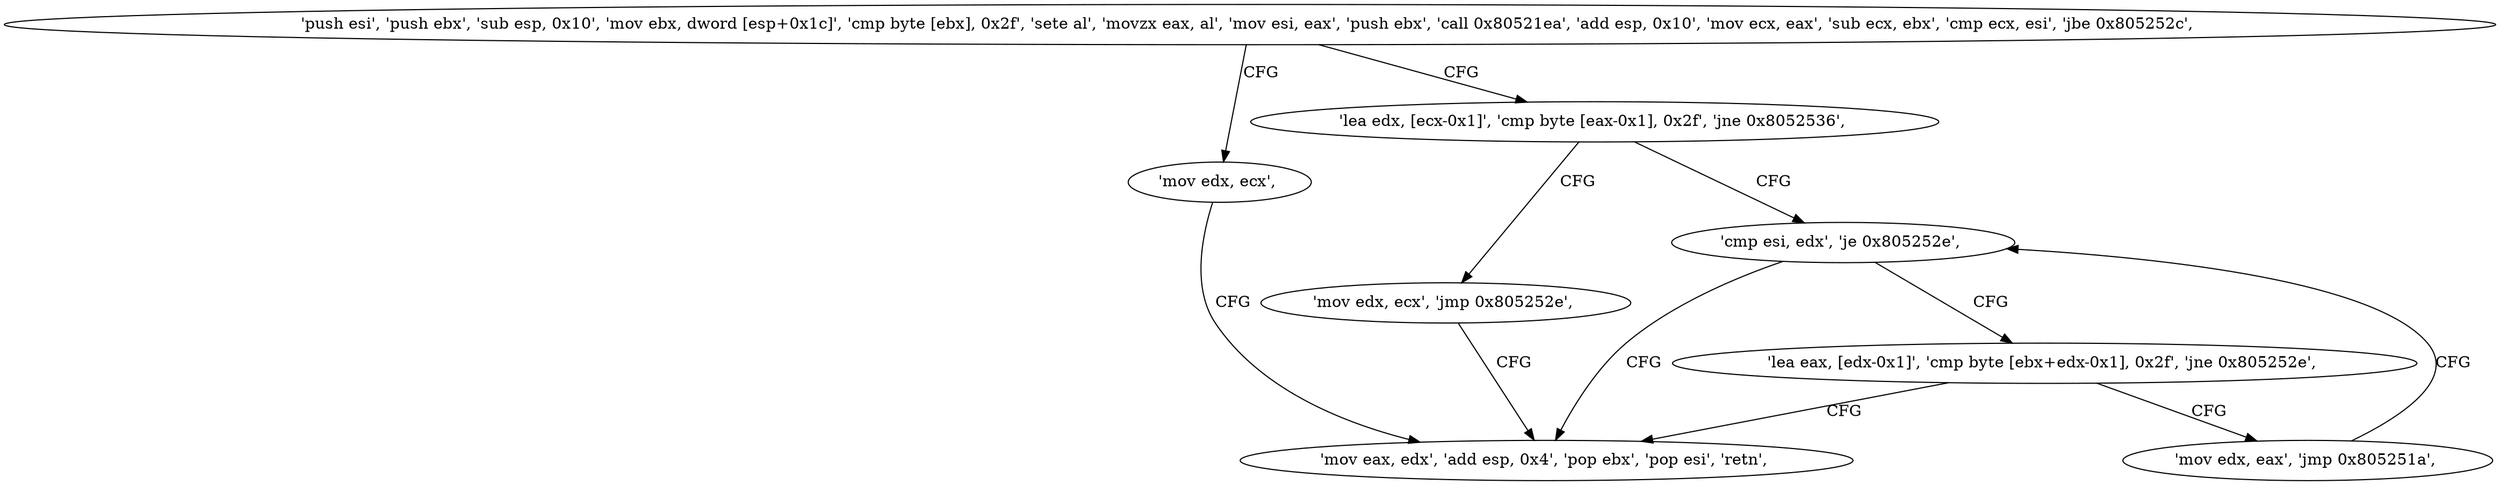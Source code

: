 digraph "func" {
"134554860" [label = "'push esi', 'push ebx', 'sub esp, 0x10', 'mov ebx, dword [esp+0x1c]', 'cmp byte [ebx], 0x2f', 'sete al', 'movzx eax, al', 'mov esi, eax', 'push ebx', 'call 0x80521ea', 'add esp, 0x10', 'mov ecx, eax', 'sub ecx, ebx', 'cmp ecx, esi', 'jbe 0x805252c', " ]
"134554924" [label = "'mov edx, ecx', " ]
"134554897" [label = "'lea edx, [ecx-0x1]', 'cmp byte [eax-0x1], 0x2f', 'jne 0x8052536', " ]
"134554926" [label = "'mov eax, edx', 'add esp, 0x4', 'pop ebx', 'pop esi', 'retn', " ]
"134554934" [label = "'mov edx, ecx', 'jmp 0x805252e', " ]
"134554906" [label = "'cmp esi, edx', 'je 0x805252e', " ]
"134554910" [label = "'lea eax, [edx-0x1]', 'cmp byte [ebx+edx-0x1], 0x2f', 'jne 0x805252e', " ]
"134554920" [label = "'mov edx, eax', 'jmp 0x805251a', " ]
"134554860" -> "134554924" [ label = "CFG" ]
"134554860" -> "134554897" [ label = "CFG" ]
"134554924" -> "134554926" [ label = "CFG" ]
"134554897" -> "134554934" [ label = "CFG" ]
"134554897" -> "134554906" [ label = "CFG" ]
"134554934" -> "134554926" [ label = "CFG" ]
"134554906" -> "134554926" [ label = "CFG" ]
"134554906" -> "134554910" [ label = "CFG" ]
"134554910" -> "134554926" [ label = "CFG" ]
"134554910" -> "134554920" [ label = "CFG" ]
"134554920" -> "134554906" [ label = "CFG" ]
}
